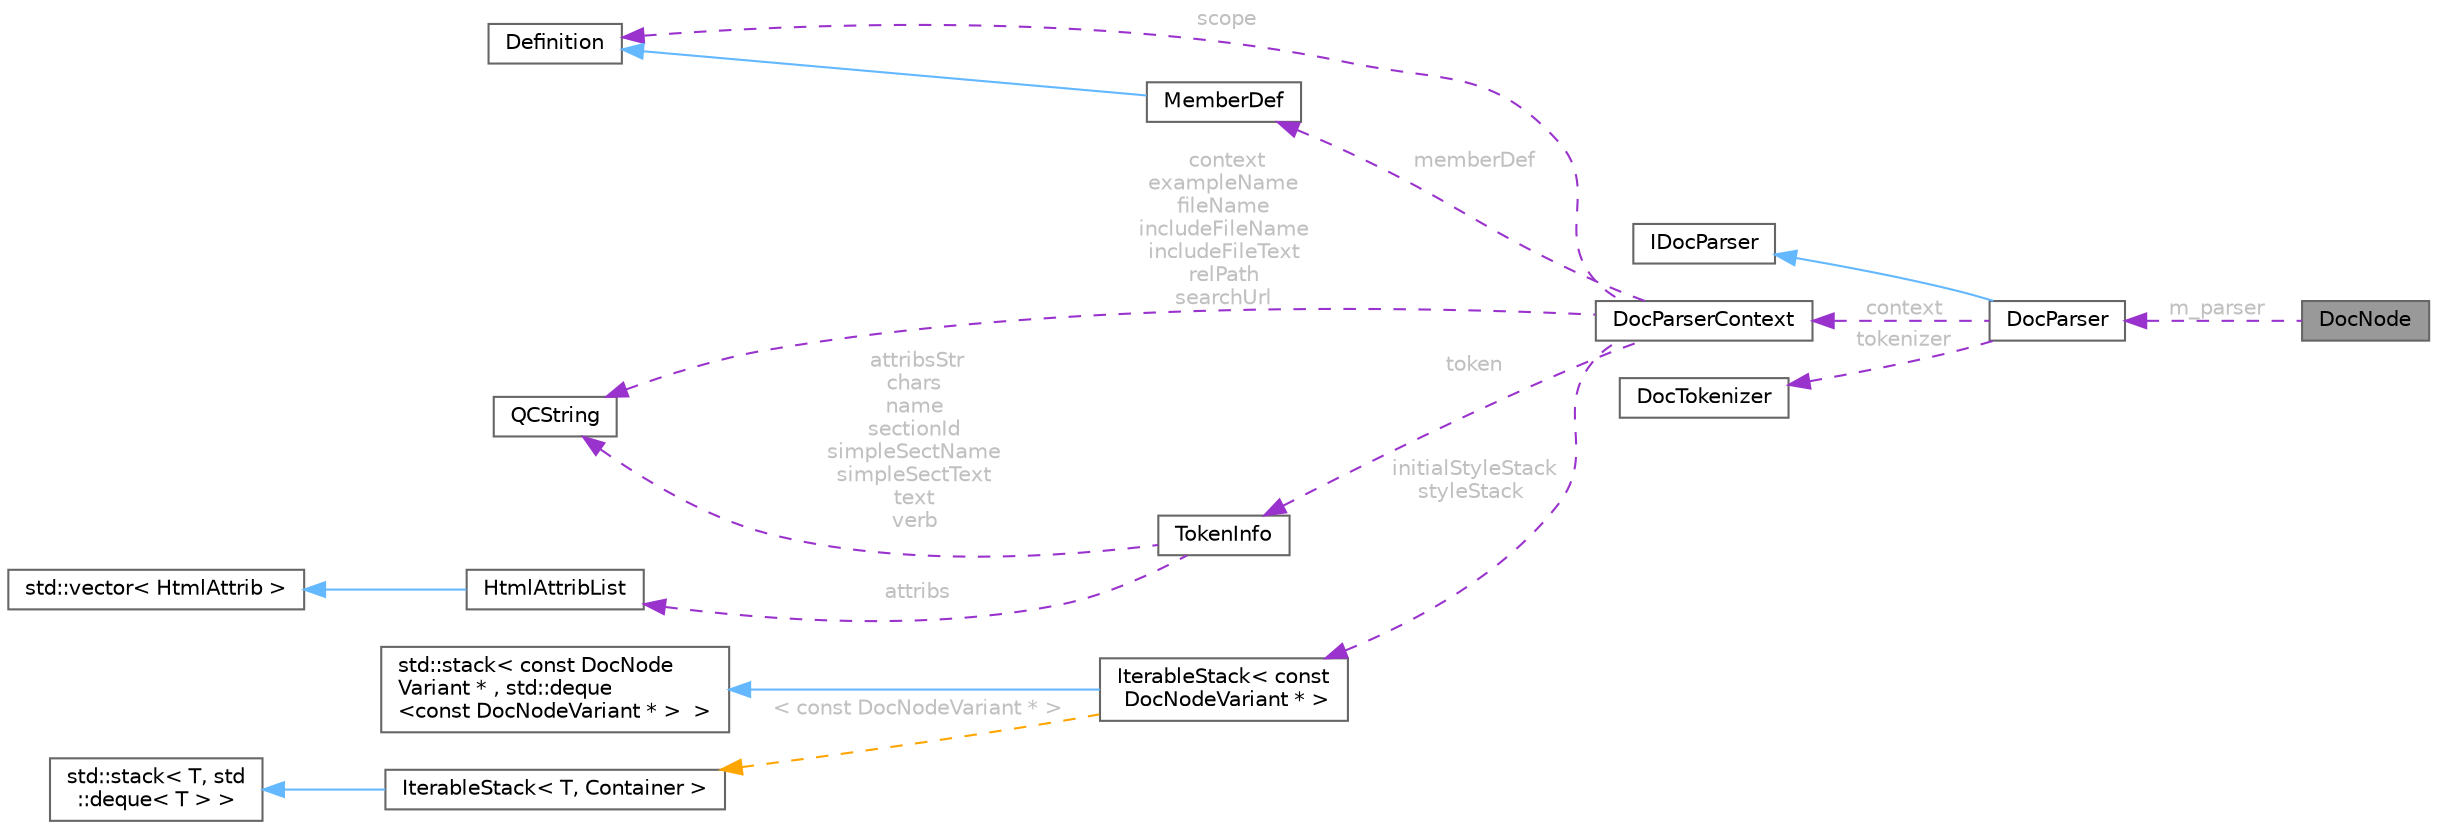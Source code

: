 digraph "DocNode"
{
 // INTERACTIVE_SVG=YES
 // LATEX_PDF_SIZE
  bgcolor="transparent";
  edge [fontname=Helvetica,fontsize=10,labelfontname=Helvetica,labelfontsize=10];
  node [fontname=Helvetica,fontsize=10,shape=box,height=0.2,width=0.4];
  rankdir="LR";
  Node1 [label="DocNode",height=0.2,width=0.4,color="gray40", fillcolor="grey60", style="filled", fontcolor="black",tooltip="Abstract node interface with type information."];
  Node2 -> Node1 [dir="back",color="darkorchid3",style="dashed",label=" m_parser",fontcolor="grey" ];
  Node2 [label="DocParser",height=0.2,width=0.4,color="gray40", fillcolor="white", style="filled",URL="$da/d02/class_doc_parser.html",tooltip=" "];
  Node3 -> Node2 [dir="back",color="steelblue1",style="solid"];
  Node3 [label="IDocParser",height=0.2,width=0.4,color="gray40", fillcolor="white", style="filled",URL="$de/dad/class_i_doc_parser.html",tooltip="opaque parser interface"];
  Node4 -> Node2 [dir="back",color="darkorchid3",style="dashed",label=" context",fontcolor="grey" ];
  Node4 [label="DocParserContext",height=0.2,width=0.4,color="gray40", fillcolor="white", style="filled",URL="$d8/d7d/struct_doc_parser_context.html",tooltip="Parser's context to store all global variables."];
  Node5 -> Node4 [dir="back",color="darkorchid3",style="dashed",label=" scope",fontcolor="grey" ];
  Node5 [label="Definition",height=0.2,width=0.4,color="gray40", fillcolor="white", style="filled",URL="$d5/dcc/class_definition.html",tooltip="The common base class of all entity definitions found in the sources."];
  Node6 -> Node4 [dir="back",color="darkorchid3",style="dashed",label=" context\nexampleName\nfileName\nincludeFileName\nincludeFileText\nrelPath\nsearchUrl",fontcolor="grey" ];
  Node6 [label="QCString",height=0.2,width=0.4,color="gray40", fillcolor="white", style="filled",URL="$d9/d45/class_q_c_string.html",tooltip="This is an alternative implementation of QCString."];
  Node7 -> Node4 [dir="back",color="darkorchid3",style="dashed",label=" initialStyleStack\nstyleStack",fontcolor="grey" ];
  Node7 [label="IterableStack\< const\l DocNodeVariant * \>",height=0.2,width=0.4,color="gray40", fillcolor="white", style="filled",URL="$d9/d82/class_iterable_stack.html",tooltip=" "];
  Node8 -> Node7 [dir="back",color="steelblue1",style="solid"];
  Node8 [label="std::stack\< const DocNode\lVariant * , std::deque\l\<const DocNodeVariant * \>  \>",height=0.2,width=0.4,color="gray40", fillcolor="white", style="filled",tooltip=" "];
  Node9 -> Node7 [dir="back",color="orange",style="dashed",label=" \< const DocNodeVariant * \>",fontcolor="grey" ];
  Node9 [label="IterableStack\< T, Container \>",height=0.2,width=0.4,color="gray40", fillcolor="white", style="filled",URL="$d9/d82/class_iterable_stack.html",tooltip=" "];
  Node10 -> Node9 [dir="back",color="steelblue1",style="solid"];
  Node10 [label="std::stack\< T, std\l::deque\< T \> \>",height=0.2,width=0.4,color="gray40", fillcolor="white", style="filled",tooltip=" "];
  Node11 -> Node4 [dir="back",color="darkorchid3",style="dashed",label=" memberDef",fontcolor="grey" ];
  Node11 [label="MemberDef",height=0.2,width=0.4,color="gray40", fillcolor="white", style="filled",URL="$da/d09/class_member_def.html",tooltip="A model of a class/file/namespace member symbol."];
  Node5 -> Node11 [dir="back",color="steelblue1",style="solid"];
  Node12 -> Node4 [dir="back",color="darkorchid3",style="dashed",label=" token",fontcolor="grey" ];
  Node12 [label="TokenInfo",height=0.2,width=0.4,color="gray40", fillcolor="white", style="filled",URL="$d6/df4/struct_token_info.html",tooltip="Data associated with a token used by the comment block parser."];
  Node6 -> Node12 [dir="back",color="darkorchid3",style="dashed",label=" attribsStr\nchars\nname\nsectionId\nsimpleSectName\nsimpleSectText\ntext\nverb",fontcolor="grey" ];
  Node13 -> Node12 [dir="back",color="darkorchid3",style="dashed",label=" attribs",fontcolor="grey" ];
  Node13 [label="HtmlAttribList",height=0.2,width=0.4,color="gray40", fillcolor="white", style="filled",URL="$db/d4d/class_html_attrib_list.html",tooltip="Class representing a list of HTML attributes."];
  Node14 -> Node13 [dir="back",color="steelblue1",style="solid"];
  Node14 [label="std::vector\< HtmlAttrib \>",height=0.2,width=0.4,color="gray40", fillcolor="white", style="filled",tooltip=" "];
  Node15 -> Node2 [dir="back",color="darkorchid3",style="dashed",label=" tokenizer",fontcolor="grey" ];
  Node15 [label="DocTokenizer",height=0.2,width=0.4,color="gray40", fillcolor="white", style="filled",URL="$d1/d7f/class_doc_tokenizer.html",tooltip=" "];
}
